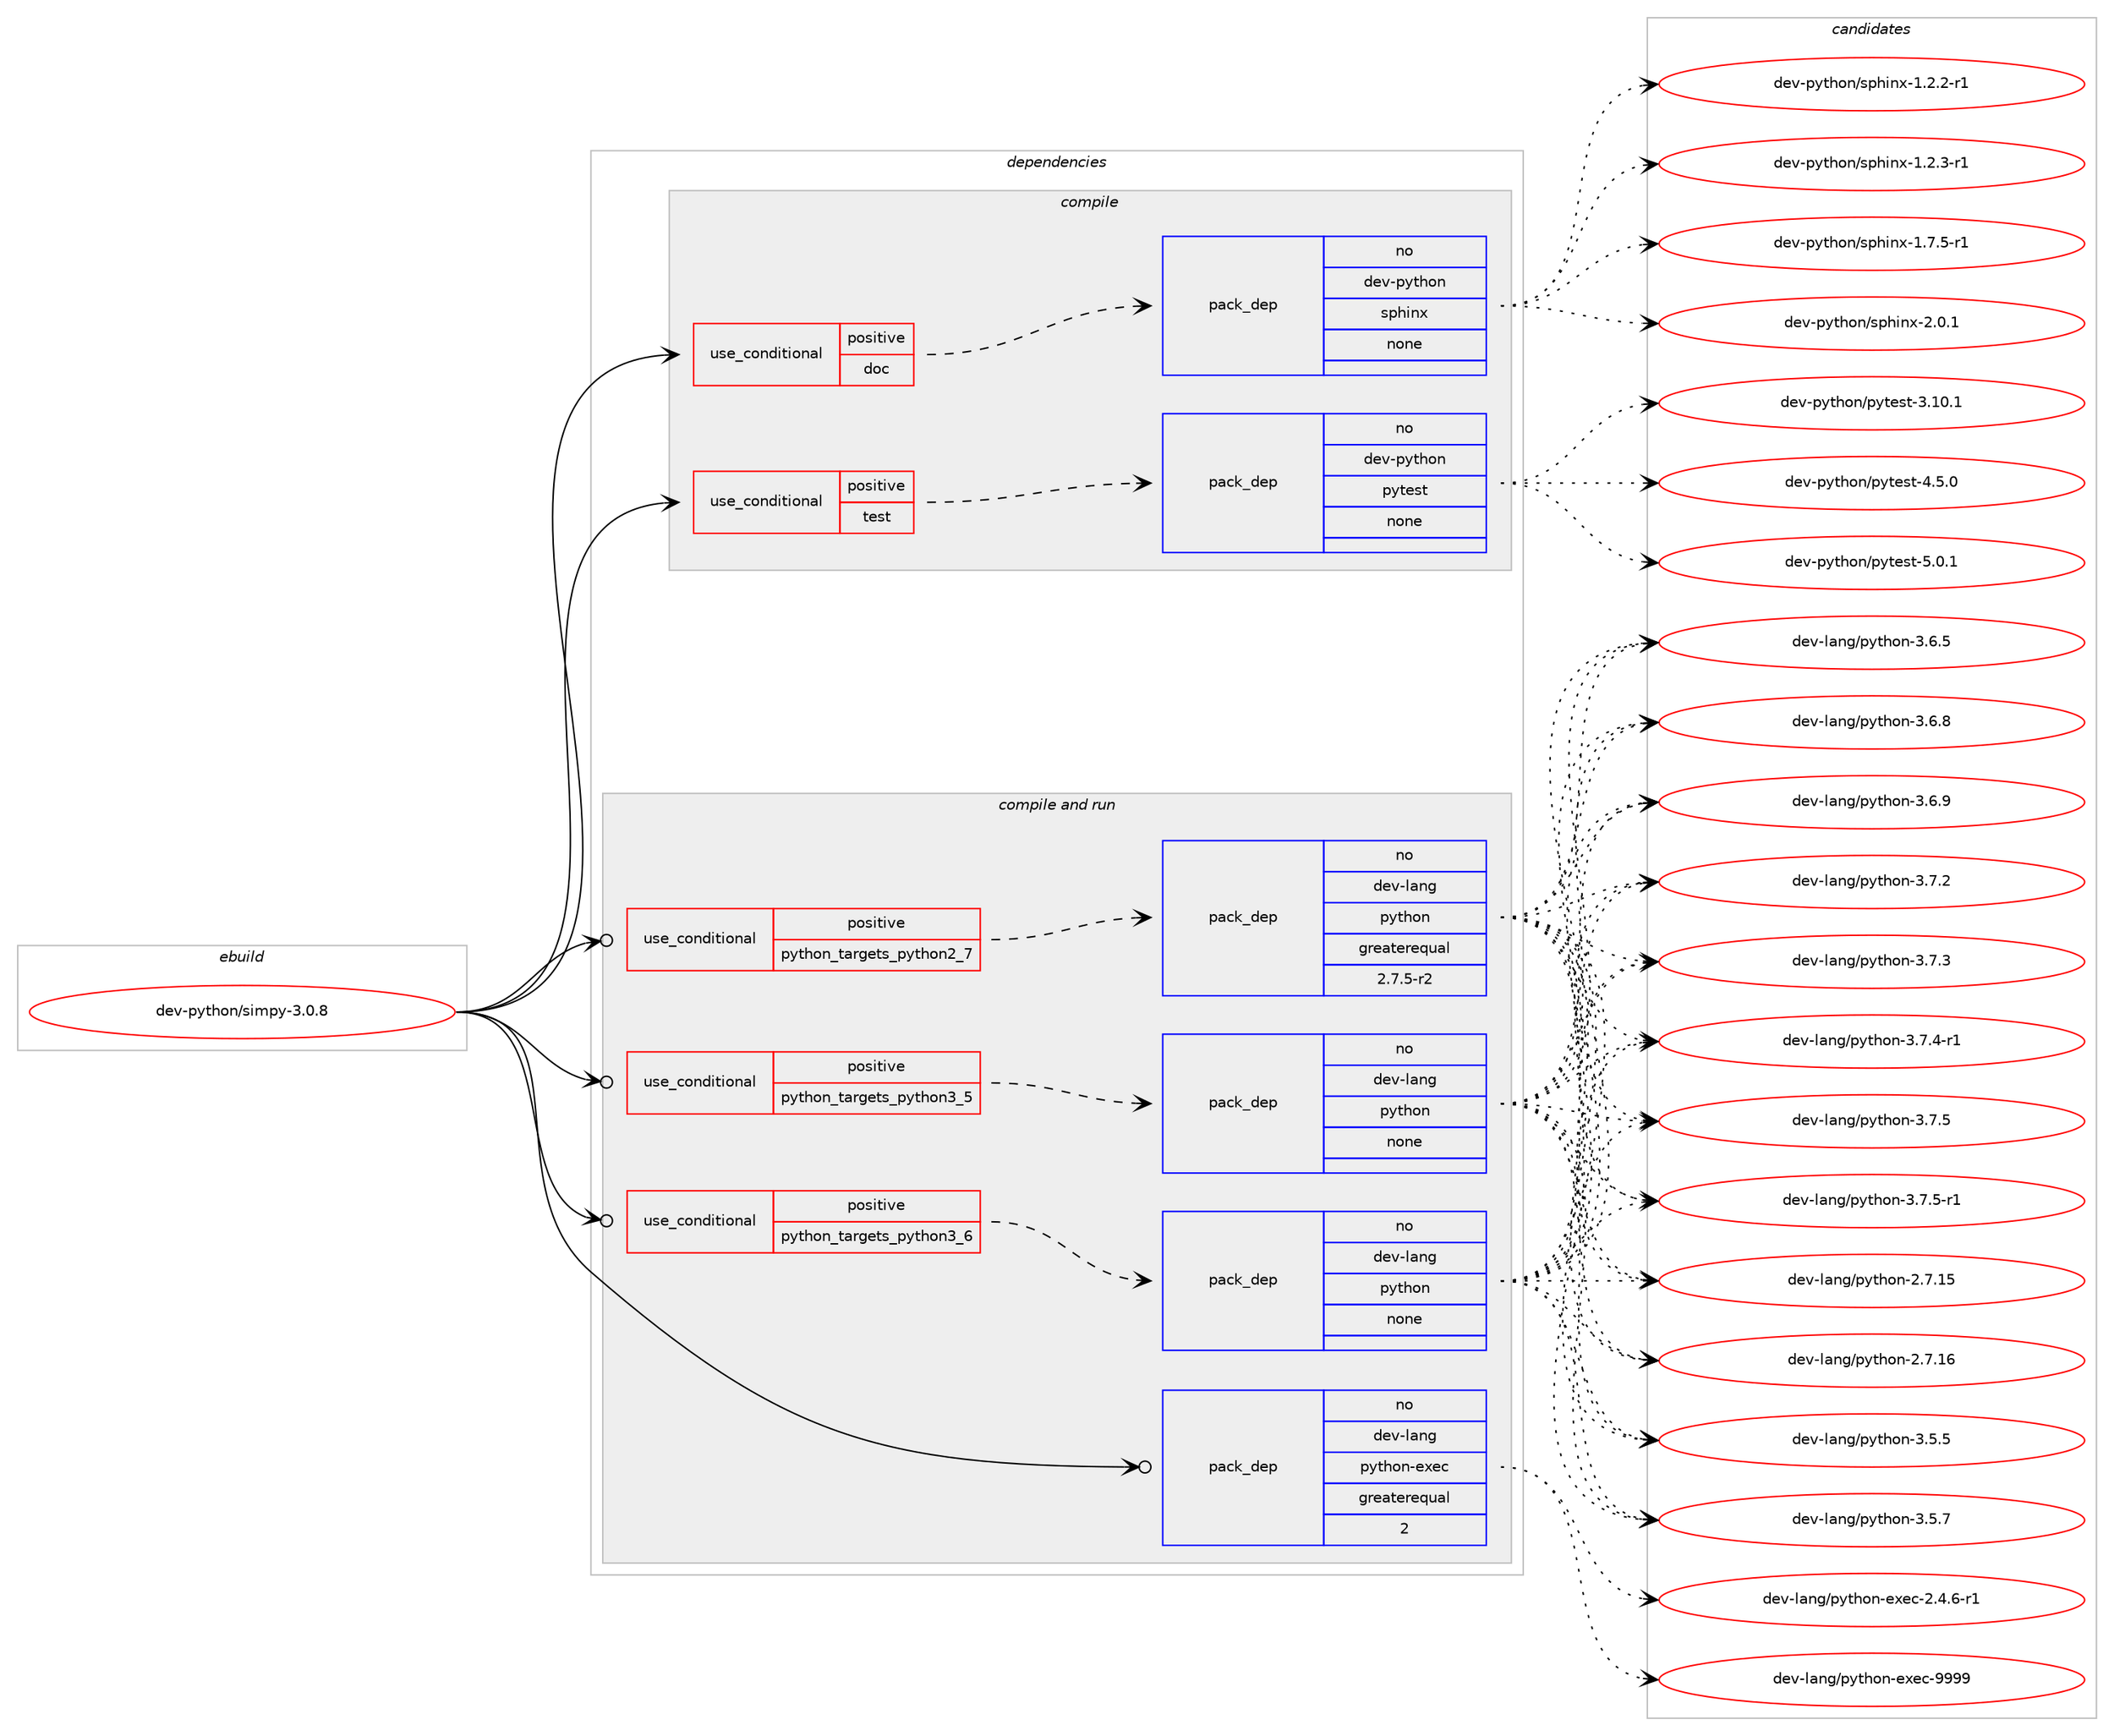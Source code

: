 digraph prolog {

# *************
# Graph options
# *************

newrank=true;
concentrate=true;
compound=true;
graph [rankdir=LR,fontname=Helvetica,fontsize=10,ranksep=1.5];#, ranksep=2.5, nodesep=0.2];
edge  [arrowhead=vee];
node  [fontname=Helvetica,fontsize=10];

# **********
# The ebuild
# **********

subgraph cluster_leftcol {
color=gray;
rank=same;
label=<<i>ebuild</i>>;
id [label="dev-python/simpy-3.0.8", color=red, width=4, href="../dev-python/simpy-3.0.8.svg"];
}

# ****************
# The dependencies
# ****************

subgraph cluster_midcol {
color=gray;
label=<<i>dependencies</i>>;
subgraph cluster_compile {
fillcolor="#eeeeee";
style=filled;
label=<<i>compile</i>>;
subgraph cond149387 {
dependency637327 [label=<<TABLE BORDER="0" CELLBORDER="1" CELLSPACING="0" CELLPADDING="4"><TR><TD ROWSPAN="3" CELLPADDING="10">use_conditional</TD></TR><TR><TD>positive</TD></TR><TR><TD>doc</TD></TR></TABLE>>, shape=none, color=red];
subgraph pack476059 {
dependency637328 [label=<<TABLE BORDER="0" CELLBORDER="1" CELLSPACING="0" CELLPADDING="4" WIDTH="220"><TR><TD ROWSPAN="6" CELLPADDING="30">pack_dep</TD></TR><TR><TD WIDTH="110">no</TD></TR><TR><TD>dev-python</TD></TR><TR><TD>sphinx</TD></TR><TR><TD>none</TD></TR><TR><TD></TD></TR></TABLE>>, shape=none, color=blue];
}
dependency637327:e -> dependency637328:w [weight=20,style="dashed",arrowhead="vee"];
}
id:e -> dependency637327:w [weight=20,style="solid",arrowhead="vee"];
subgraph cond149388 {
dependency637329 [label=<<TABLE BORDER="0" CELLBORDER="1" CELLSPACING="0" CELLPADDING="4"><TR><TD ROWSPAN="3" CELLPADDING="10">use_conditional</TD></TR><TR><TD>positive</TD></TR><TR><TD>test</TD></TR></TABLE>>, shape=none, color=red];
subgraph pack476060 {
dependency637330 [label=<<TABLE BORDER="0" CELLBORDER="1" CELLSPACING="0" CELLPADDING="4" WIDTH="220"><TR><TD ROWSPAN="6" CELLPADDING="30">pack_dep</TD></TR><TR><TD WIDTH="110">no</TD></TR><TR><TD>dev-python</TD></TR><TR><TD>pytest</TD></TR><TR><TD>none</TD></TR><TR><TD></TD></TR></TABLE>>, shape=none, color=blue];
}
dependency637329:e -> dependency637330:w [weight=20,style="dashed",arrowhead="vee"];
}
id:e -> dependency637329:w [weight=20,style="solid",arrowhead="vee"];
}
subgraph cluster_compileandrun {
fillcolor="#eeeeee";
style=filled;
label=<<i>compile and run</i>>;
subgraph cond149389 {
dependency637331 [label=<<TABLE BORDER="0" CELLBORDER="1" CELLSPACING="0" CELLPADDING="4"><TR><TD ROWSPAN="3" CELLPADDING="10">use_conditional</TD></TR><TR><TD>positive</TD></TR><TR><TD>python_targets_python2_7</TD></TR></TABLE>>, shape=none, color=red];
subgraph pack476061 {
dependency637332 [label=<<TABLE BORDER="0" CELLBORDER="1" CELLSPACING="0" CELLPADDING="4" WIDTH="220"><TR><TD ROWSPAN="6" CELLPADDING="30">pack_dep</TD></TR><TR><TD WIDTH="110">no</TD></TR><TR><TD>dev-lang</TD></TR><TR><TD>python</TD></TR><TR><TD>greaterequal</TD></TR><TR><TD>2.7.5-r2</TD></TR></TABLE>>, shape=none, color=blue];
}
dependency637331:e -> dependency637332:w [weight=20,style="dashed",arrowhead="vee"];
}
id:e -> dependency637331:w [weight=20,style="solid",arrowhead="odotvee"];
subgraph cond149390 {
dependency637333 [label=<<TABLE BORDER="0" CELLBORDER="1" CELLSPACING="0" CELLPADDING="4"><TR><TD ROWSPAN="3" CELLPADDING="10">use_conditional</TD></TR><TR><TD>positive</TD></TR><TR><TD>python_targets_python3_5</TD></TR></TABLE>>, shape=none, color=red];
subgraph pack476062 {
dependency637334 [label=<<TABLE BORDER="0" CELLBORDER="1" CELLSPACING="0" CELLPADDING="4" WIDTH="220"><TR><TD ROWSPAN="6" CELLPADDING="30">pack_dep</TD></TR><TR><TD WIDTH="110">no</TD></TR><TR><TD>dev-lang</TD></TR><TR><TD>python</TD></TR><TR><TD>none</TD></TR><TR><TD></TD></TR></TABLE>>, shape=none, color=blue];
}
dependency637333:e -> dependency637334:w [weight=20,style="dashed",arrowhead="vee"];
}
id:e -> dependency637333:w [weight=20,style="solid",arrowhead="odotvee"];
subgraph cond149391 {
dependency637335 [label=<<TABLE BORDER="0" CELLBORDER="1" CELLSPACING="0" CELLPADDING="4"><TR><TD ROWSPAN="3" CELLPADDING="10">use_conditional</TD></TR><TR><TD>positive</TD></TR><TR><TD>python_targets_python3_6</TD></TR></TABLE>>, shape=none, color=red];
subgraph pack476063 {
dependency637336 [label=<<TABLE BORDER="0" CELLBORDER="1" CELLSPACING="0" CELLPADDING="4" WIDTH="220"><TR><TD ROWSPAN="6" CELLPADDING="30">pack_dep</TD></TR><TR><TD WIDTH="110">no</TD></TR><TR><TD>dev-lang</TD></TR><TR><TD>python</TD></TR><TR><TD>none</TD></TR><TR><TD></TD></TR></TABLE>>, shape=none, color=blue];
}
dependency637335:e -> dependency637336:w [weight=20,style="dashed",arrowhead="vee"];
}
id:e -> dependency637335:w [weight=20,style="solid",arrowhead="odotvee"];
subgraph pack476064 {
dependency637337 [label=<<TABLE BORDER="0" CELLBORDER="1" CELLSPACING="0" CELLPADDING="4" WIDTH="220"><TR><TD ROWSPAN="6" CELLPADDING="30">pack_dep</TD></TR><TR><TD WIDTH="110">no</TD></TR><TR><TD>dev-lang</TD></TR><TR><TD>python-exec</TD></TR><TR><TD>greaterequal</TD></TR><TR><TD>2</TD></TR></TABLE>>, shape=none, color=blue];
}
id:e -> dependency637337:w [weight=20,style="solid",arrowhead="odotvee"];
}
subgraph cluster_run {
fillcolor="#eeeeee";
style=filled;
label=<<i>run</i>>;
}
}

# **************
# The candidates
# **************

subgraph cluster_choices {
rank=same;
color=gray;
label=<<i>candidates</i>>;

subgraph choice476059 {
color=black;
nodesep=1;
choice10010111845112121116104111110471151121041051101204549465046504511449 [label="dev-python/sphinx-1.2.2-r1", color=red, width=4,href="../dev-python/sphinx-1.2.2-r1.svg"];
choice10010111845112121116104111110471151121041051101204549465046514511449 [label="dev-python/sphinx-1.2.3-r1", color=red, width=4,href="../dev-python/sphinx-1.2.3-r1.svg"];
choice10010111845112121116104111110471151121041051101204549465546534511449 [label="dev-python/sphinx-1.7.5-r1", color=red, width=4,href="../dev-python/sphinx-1.7.5-r1.svg"];
choice1001011184511212111610411111047115112104105110120455046484649 [label="dev-python/sphinx-2.0.1", color=red, width=4,href="../dev-python/sphinx-2.0.1.svg"];
dependency637328:e -> choice10010111845112121116104111110471151121041051101204549465046504511449:w [style=dotted,weight="100"];
dependency637328:e -> choice10010111845112121116104111110471151121041051101204549465046514511449:w [style=dotted,weight="100"];
dependency637328:e -> choice10010111845112121116104111110471151121041051101204549465546534511449:w [style=dotted,weight="100"];
dependency637328:e -> choice1001011184511212111610411111047115112104105110120455046484649:w [style=dotted,weight="100"];
}
subgraph choice476060 {
color=black;
nodesep=1;
choice100101118451121211161041111104711212111610111511645514649484649 [label="dev-python/pytest-3.10.1", color=red, width=4,href="../dev-python/pytest-3.10.1.svg"];
choice1001011184511212111610411111047112121116101115116455246534648 [label="dev-python/pytest-4.5.0", color=red, width=4,href="../dev-python/pytest-4.5.0.svg"];
choice1001011184511212111610411111047112121116101115116455346484649 [label="dev-python/pytest-5.0.1", color=red, width=4,href="../dev-python/pytest-5.0.1.svg"];
dependency637330:e -> choice100101118451121211161041111104711212111610111511645514649484649:w [style=dotted,weight="100"];
dependency637330:e -> choice1001011184511212111610411111047112121116101115116455246534648:w [style=dotted,weight="100"];
dependency637330:e -> choice1001011184511212111610411111047112121116101115116455346484649:w [style=dotted,weight="100"];
}
subgraph choice476061 {
color=black;
nodesep=1;
choice10010111845108971101034711212111610411111045504655464953 [label="dev-lang/python-2.7.15", color=red, width=4,href="../dev-lang/python-2.7.15.svg"];
choice10010111845108971101034711212111610411111045504655464954 [label="dev-lang/python-2.7.16", color=red, width=4,href="../dev-lang/python-2.7.16.svg"];
choice100101118451089711010347112121116104111110455146534653 [label="dev-lang/python-3.5.5", color=red, width=4,href="../dev-lang/python-3.5.5.svg"];
choice100101118451089711010347112121116104111110455146534655 [label="dev-lang/python-3.5.7", color=red, width=4,href="../dev-lang/python-3.5.7.svg"];
choice100101118451089711010347112121116104111110455146544653 [label="dev-lang/python-3.6.5", color=red, width=4,href="../dev-lang/python-3.6.5.svg"];
choice100101118451089711010347112121116104111110455146544656 [label="dev-lang/python-3.6.8", color=red, width=4,href="../dev-lang/python-3.6.8.svg"];
choice100101118451089711010347112121116104111110455146544657 [label="dev-lang/python-3.6.9", color=red, width=4,href="../dev-lang/python-3.6.9.svg"];
choice100101118451089711010347112121116104111110455146554650 [label="dev-lang/python-3.7.2", color=red, width=4,href="../dev-lang/python-3.7.2.svg"];
choice100101118451089711010347112121116104111110455146554651 [label="dev-lang/python-3.7.3", color=red, width=4,href="../dev-lang/python-3.7.3.svg"];
choice1001011184510897110103471121211161041111104551465546524511449 [label="dev-lang/python-3.7.4-r1", color=red, width=4,href="../dev-lang/python-3.7.4-r1.svg"];
choice100101118451089711010347112121116104111110455146554653 [label="dev-lang/python-3.7.5", color=red, width=4,href="../dev-lang/python-3.7.5.svg"];
choice1001011184510897110103471121211161041111104551465546534511449 [label="dev-lang/python-3.7.5-r1", color=red, width=4,href="../dev-lang/python-3.7.5-r1.svg"];
dependency637332:e -> choice10010111845108971101034711212111610411111045504655464953:w [style=dotted,weight="100"];
dependency637332:e -> choice10010111845108971101034711212111610411111045504655464954:w [style=dotted,weight="100"];
dependency637332:e -> choice100101118451089711010347112121116104111110455146534653:w [style=dotted,weight="100"];
dependency637332:e -> choice100101118451089711010347112121116104111110455146534655:w [style=dotted,weight="100"];
dependency637332:e -> choice100101118451089711010347112121116104111110455146544653:w [style=dotted,weight="100"];
dependency637332:e -> choice100101118451089711010347112121116104111110455146544656:w [style=dotted,weight="100"];
dependency637332:e -> choice100101118451089711010347112121116104111110455146544657:w [style=dotted,weight="100"];
dependency637332:e -> choice100101118451089711010347112121116104111110455146554650:w [style=dotted,weight="100"];
dependency637332:e -> choice100101118451089711010347112121116104111110455146554651:w [style=dotted,weight="100"];
dependency637332:e -> choice1001011184510897110103471121211161041111104551465546524511449:w [style=dotted,weight="100"];
dependency637332:e -> choice100101118451089711010347112121116104111110455146554653:w [style=dotted,weight="100"];
dependency637332:e -> choice1001011184510897110103471121211161041111104551465546534511449:w [style=dotted,weight="100"];
}
subgraph choice476062 {
color=black;
nodesep=1;
choice10010111845108971101034711212111610411111045504655464953 [label="dev-lang/python-2.7.15", color=red, width=4,href="../dev-lang/python-2.7.15.svg"];
choice10010111845108971101034711212111610411111045504655464954 [label="dev-lang/python-2.7.16", color=red, width=4,href="../dev-lang/python-2.7.16.svg"];
choice100101118451089711010347112121116104111110455146534653 [label="dev-lang/python-3.5.5", color=red, width=4,href="../dev-lang/python-3.5.5.svg"];
choice100101118451089711010347112121116104111110455146534655 [label="dev-lang/python-3.5.7", color=red, width=4,href="../dev-lang/python-3.5.7.svg"];
choice100101118451089711010347112121116104111110455146544653 [label="dev-lang/python-3.6.5", color=red, width=4,href="../dev-lang/python-3.6.5.svg"];
choice100101118451089711010347112121116104111110455146544656 [label="dev-lang/python-3.6.8", color=red, width=4,href="../dev-lang/python-3.6.8.svg"];
choice100101118451089711010347112121116104111110455146544657 [label="dev-lang/python-3.6.9", color=red, width=4,href="../dev-lang/python-3.6.9.svg"];
choice100101118451089711010347112121116104111110455146554650 [label="dev-lang/python-3.7.2", color=red, width=4,href="../dev-lang/python-3.7.2.svg"];
choice100101118451089711010347112121116104111110455146554651 [label="dev-lang/python-3.7.3", color=red, width=4,href="../dev-lang/python-3.7.3.svg"];
choice1001011184510897110103471121211161041111104551465546524511449 [label="dev-lang/python-3.7.4-r1", color=red, width=4,href="../dev-lang/python-3.7.4-r1.svg"];
choice100101118451089711010347112121116104111110455146554653 [label="dev-lang/python-3.7.5", color=red, width=4,href="../dev-lang/python-3.7.5.svg"];
choice1001011184510897110103471121211161041111104551465546534511449 [label="dev-lang/python-3.7.5-r1", color=red, width=4,href="../dev-lang/python-3.7.5-r1.svg"];
dependency637334:e -> choice10010111845108971101034711212111610411111045504655464953:w [style=dotted,weight="100"];
dependency637334:e -> choice10010111845108971101034711212111610411111045504655464954:w [style=dotted,weight="100"];
dependency637334:e -> choice100101118451089711010347112121116104111110455146534653:w [style=dotted,weight="100"];
dependency637334:e -> choice100101118451089711010347112121116104111110455146534655:w [style=dotted,weight="100"];
dependency637334:e -> choice100101118451089711010347112121116104111110455146544653:w [style=dotted,weight="100"];
dependency637334:e -> choice100101118451089711010347112121116104111110455146544656:w [style=dotted,weight="100"];
dependency637334:e -> choice100101118451089711010347112121116104111110455146544657:w [style=dotted,weight="100"];
dependency637334:e -> choice100101118451089711010347112121116104111110455146554650:w [style=dotted,weight="100"];
dependency637334:e -> choice100101118451089711010347112121116104111110455146554651:w [style=dotted,weight="100"];
dependency637334:e -> choice1001011184510897110103471121211161041111104551465546524511449:w [style=dotted,weight="100"];
dependency637334:e -> choice100101118451089711010347112121116104111110455146554653:w [style=dotted,weight="100"];
dependency637334:e -> choice1001011184510897110103471121211161041111104551465546534511449:w [style=dotted,weight="100"];
}
subgraph choice476063 {
color=black;
nodesep=1;
choice10010111845108971101034711212111610411111045504655464953 [label="dev-lang/python-2.7.15", color=red, width=4,href="../dev-lang/python-2.7.15.svg"];
choice10010111845108971101034711212111610411111045504655464954 [label="dev-lang/python-2.7.16", color=red, width=4,href="../dev-lang/python-2.7.16.svg"];
choice100101118451089711010347112121116104111110455146534653 [label="dev-lang/python-3.5.5", color=red, width=4,href="../dev-lang/python-3.5.5.svg"];
choice100101118451089711010347112121116104111110455146534655 [label="dev-lang/python-3.5.7", color=red, width=4,href="../dev-lang/python-3.5.7.svg"];
choice100101118451089711010347112121116104111110455146544653 [label="dev-lang/python-3.6.5", color=red, width=4,href="../dev-lang/python-3.6.5.svg"];
choice100101118451089711010347112121116104111110455146544656 [label="dev-lang/python-3.6.8", color=red, width=4,href="../dev-lang/python-3.6.8.svg"];
choice100101118451089711010347112121116104111110455146544657 [label="dev-lang/python-3.6.9", color=red, width=4,href="../dev-lang/python-3.6.9.svg"];
choice100101118451089711010347112121116104111110455146554650 [label="dev-lang/python-3.7.2", color=red, width=4,href="../dev-lang/python-3.7.2.svg"];
choice100101118451089711010347112121116104111110455146554651 [label="dev-lang/python-3.7.3", color=red, width=4,href="../dev-lang/python-3.7.3.svg"];
choice1001011184510897110103471121211161041111104551465546524511449 [label="dev-lang/python-3.7.4-r1", color=red, width=4,href="../dev-lang/python-3.7.4-r1.svg"];
choice100101118451089711010347112121116104111110455146554653 [label="dev-lang/python-3.7.5", color=red, width=4,href="../dev-lang/python-3.7.5.svg"];
choice1001011184510897110103471121211161041111104551465546534511449 [label="dev-lang/python-3.7.5-r1", color=red, width=4,href="../dev-lang/python-3.7.5-r1.svg"];
dependency637336:e -> choice10010111845108971101034711212111610411111045504655464953:w [style=dotted,weight="100"];
dependency637336:e -> choice10010111845108971101034711212111610411111045504655464954:w [style=dotted,weight="100"];
dependency637336:e -> choice100101118451089711010347112121116104111110455146534653:w [style=dotted,weight="100"];
dependency637336:e -> choice100101118451089711010347112121116104111110455146534655:w [style=dotted,weight="100"];
dependency637336:e -> choice100101118451089711010347112121116104111110455146544653:w [style=dotted,weight="100"];
dependency637336:e -> choice100101118451089711010347112121116104111110455146544656:w [style=dotted,weight="100"];
dependency637336:e -> choice100101118451089711010347112121116104111110455146544657:w [style=dotted,weight="100"];
dependency637336:e -> choice100101118451089711010347112121116104111110455146554650:w [style=dotted,weight="100"];
dependency637336:e -> choice100101118451089711010347112121116104111110455146554651:w [style=dotted,weight="100"];
dependency637336:e -> choice1001011184510897110103471121211161041111104551465546524511449:w [style=dotted,weight="100"];
dependency637336:e -> choice100101118451089711010347112121116104111110455146554653:w [style=dotted,weight="100"];
dependency637336:e -> choice1001011184510897110103471121211161041111104551465546534511449:w [style=dotted,weight="100"];
}
subgraph choice476064 {
color=black;
nodesep=1;
choice10010111845108971101034711212111610411111045101120101994550465246544511449 [label="dev-lang/python-exec-2.4.6-r1", color=red, width=4,href="../dev-lang/python-exec-2.4.6-r1.svg"];
choice10010111845108971101034711212111610411111045101120101994557575757 [label="dev-lang/python-exec-9999", color=red, width=4,href="../dev-lang/python-exec-9999.svg"];
dependency637337:e -> choice10010111845108971101034711212111610411111045101120101994550465246544511449:w [style=dotted,weight="100"];
dependency637337:e -> choice10010111845108971101034711212111610411111045101120101994557575757:w [style=dotted,weight="100"];
}
}

}
